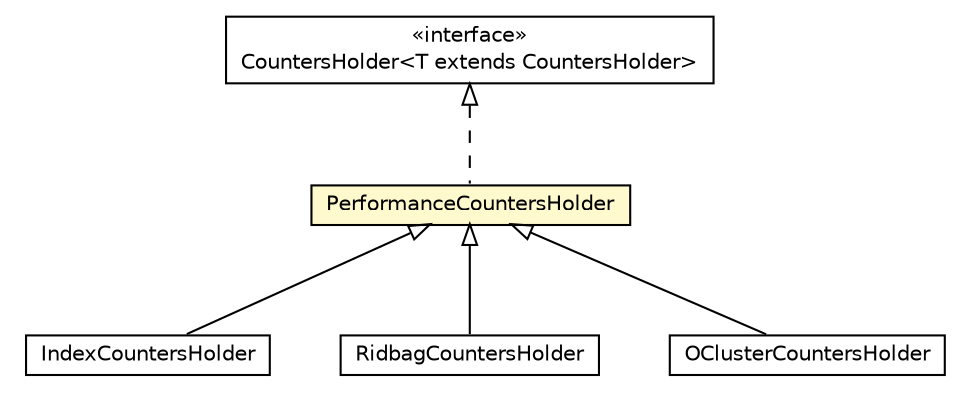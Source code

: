 #!/usr/local/bin/dot
#
# Class diagram 
# Generated by UMLGraph version R5_6-24-gf6e263 (http://www.umlgraph.org/)
#

digraph G {
	edge [fontname="Helvetica",fontsize=10,labelfontname="Helvetica",labelfontsize=10];
	node [fontname="Helvetica",fontsize=10,shape=plaintext];
	nodesep=0.25;
	ranksep=0.5;
	// com.orientechnologies.orient.core.storage.impl.local.statistic.OSessionStoragePerformanceStatistic.IndexCountersHolder
	c3904909 [label=<<table title="com.orientechnologies.orient.core.storage.impl.local.statistic.OSessionStoragePerformanceStatistic.IndexCountersHolder" border="0" cellborder="1" cellspacing="0" cellpadding="2" port="p" href="./OSessionStoragePerformanceStatistic.IndexCountersHolder.html">
		<tr><td><table border="0" cellspacing="0" cellpadding="1">
<tr><td align="center" balign="center"> IndexCountersHolder </td></tr>
		</table></td></tr>
		</table>>, URL="./OSessionStoragePerformanceStatistic.IndexCountersHolder.html", fontname="Helvetica", fontcolor="black", fontsize=10.0];
	// com.orientechnologies.orient.core.storage.impl.local.statistic.OSessionStoragePerformanceStatistic.RidbagCountersHolder
	c3904910 [label=<<table title="com.orientechnologies.orient.core.storage.impl.local.statistic.OSessionStoragePerformanceStatistic.RidbagCountersHolder" border="0" cellborder="1" cellspacing="0" cellpadding="2" port="p" href="./OSessionStoragePerformanceStatistic.RidbagCountersHolder.html">
		<tr><td><table border="0" cellspacing="0" cellpadding="1">
<tr><td align="center" balign="center"> RidbagCountersHolder </td></tr>
		</table></td></tr>
		</table>>, URL="./OSessionStoragePerformanceStatistic.RidbagCountersHolder.html", fontname="Helvetica", fontcolor="black", fontsize=10.0];
	// com.orientechnologies.orient.core.storage.impl.local.statistic.OSessionStoragePerformanceStatistic.PerformanceCountersHolder
	c3904911 [label=<<table title="com.orientechnologies.orient.core.storage.impl.local.statistic.OSessionStoragePerformanceStatistic.PerformanceCountersHolder" border="0" cellborder="1" cellspacing="0" cellpadding="2" port="p" bgcolor="lemonChiffon" href="./OSessionStoragePerformanceStatistic.PerformanceCountersHolder.html">
		<tr><td><table border="0" cellspacing="0" cellpadding="1">
<tr><td align="center" balign="center"> PerformanceCountersHolder </td></tr>
		</table></td></tr>
		</table>>, URL="./OSessionStoragePerformanceStatistic.PerformanceCountersHolder.html", fontname="Helvetica", fontcolor="black", fontsize=10.0];
	// com.orientechnologies.orient.core.storage.impl.local.statistic.OSessionStoragePerformanceStatistic.CountersHolder<T extends com.orientechnologies.orient.core.storage.impl.local.statistic.OSessionStoragePerformanceStatistic.CountersHolder>
	c3904913 [label=<<table title="com.orientechnologies.orient.core.storage.impl.local.statistic.OSessionStoragePerformanceStatistic.CountersHolder" border="0" cellborder="1" cellspacing="0" cellpadding="2" port="p" href="./OSessionStoragePerformanceStatistic.CountersHolder.html">
		<tr><td><table border="0" cellspacing="0" cellpadding="1">
<tr><td align="center" balign="center"> &#171;interface&#187; </td></tr>
<tr><td align="center" balign="center"> CountersHolder&lt;T extends CountersHolder&gt; </td></tr>
		</table></td></tr>
		</table>>, URL="./OSessionStoragePerformanceStatistic.CountersHolder.html", fontname="Helvetica", fontcolor="black", fontsize=10.0];
	// com.orientechnologies.orient.core.storage.impl.local.statistic.OClusterCountersHolder
	c3904915 [label=<<table title="com.orientechnologies.orient.core.storage.impl.local.statistic.OClusterCountersHolder" border="0" cellborder="1" cellspacing="0" cellpadding="2" port="p" href="./OClusterCountersHolder.html">
		<tr><td><table border="0" cellspacing="0" cellpadding="1">
<tr><td align="center" balign="center"> OClusterCountersHolder </td></tr>
		</table></td></tr>
		</table>>, URL="./OClusterCountersHolder.html", fontname="Helvetica", fontcolor="black", fontsize=10.0];
	//com.orientechnologies.orient.core.storage.impl.local.statistic.OSessionStoragePerformanceStatistic.IndexCountersHolder extends com.orientechnologies.orient.core.storage.impl.local.statistic.OSessionStoragePerformanceStatistic.PerformanceCountersHolder
	c3904911:p -> c3904909:p [dir=back,arrowtail=empty];
	//com.orientechnologies.orient.core.storage.impl.local.statistic.OSessionStoragePerformanceStatistic.RidbagCountersHolder extends com.orientechnologies.orient.core.storage.impl.local.statistic.OSessionStoragePerformanceStatistic.PerformanceCountersHolder
	c3904911:p -> c3904910:p [dir=back,arrowtail=empty];
	//com.orientechnologies.orient.core.storage.impl.local.statistic.OSessionStoragePerformanceStatistic.PerformanceCountersHolder implements com.orientechnologies.orient.core.storage.impl.local.statistic.OSessionStoragePerformanceStatistic.CountersHolder<T extends com.orientechnologies.orient.core.storage.impl.local.statistic.OSessionStoragePerformanceStatistic.CountersHolder>
	c3904913:p -> c3904911:p [dir=back,arrowtail=empty,style=dashed];
	//com.orientechnologies.orient.core.storage.impl.local.statistic.OClusterCountersHolder extends com.orientechnologies.orient.core.storage.impl.local.statistic.OSessionStoragePerformanceStatistic.PerformanceCountersHolder
	c3904911:p -> c3904915:p [dir=back,arrowtail=empty];
}

